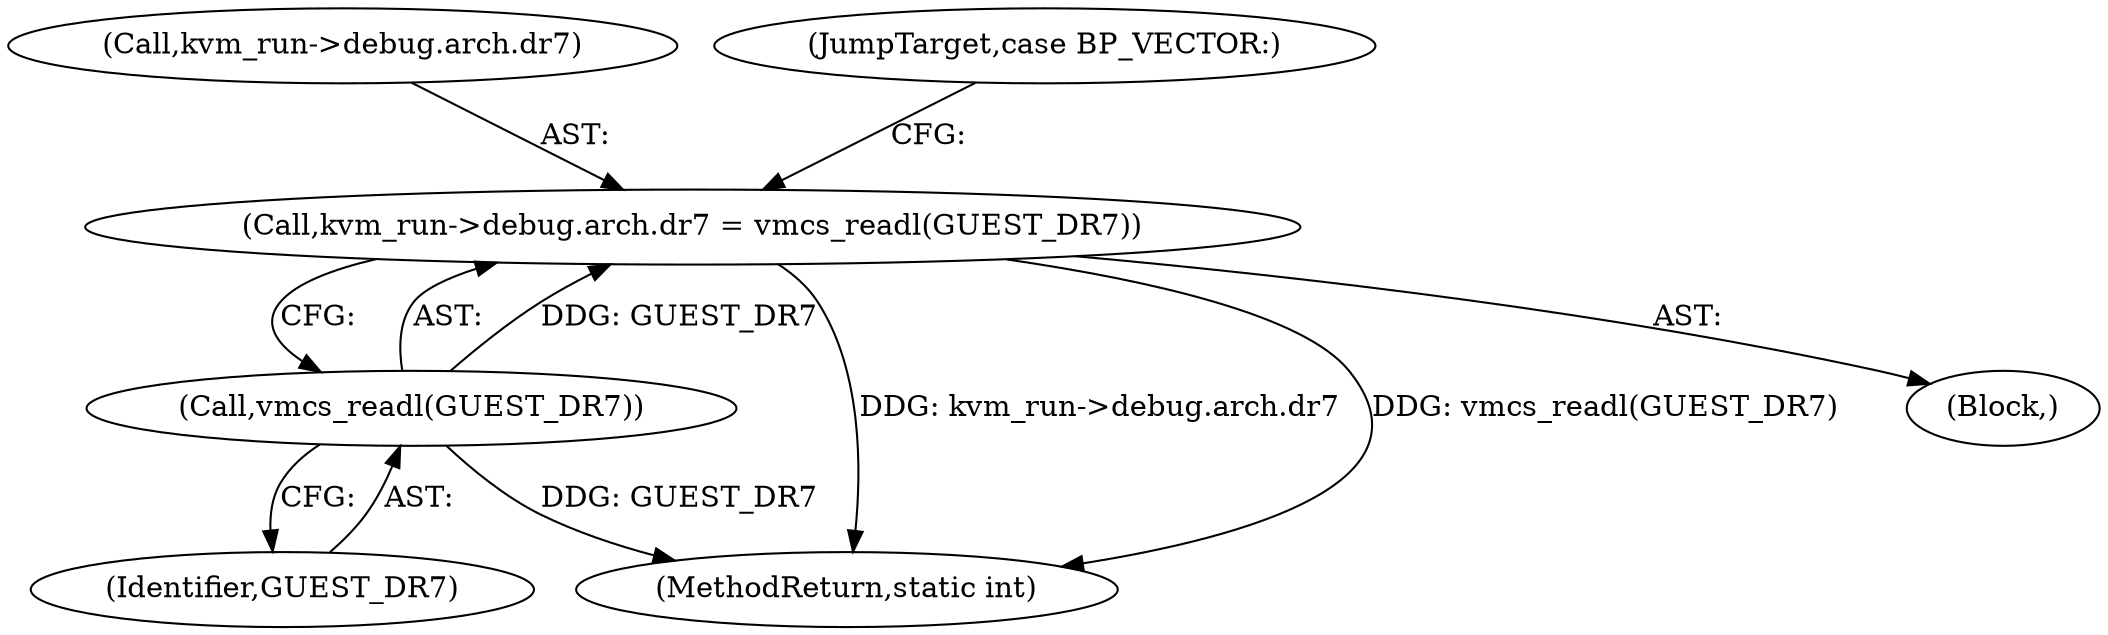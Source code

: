 digraph "0_linux_ef85b67385436ddc1998f45f1d6a210f935b3388@API" {
"1000382" [label="(Call,kvm_run->debug.arch.dr7 = vmcs_readl(GUEST_DR7))"];
"1000390" [label="(Call,vmcs_readl(GUEST_DR7))"];
"1000457" [label="(MethodReturn,static int)"];
"1000320" [label="(Block,)"];
"1000383" [label="(Call,kvm_run->debug.arch.dr7)"];
"1000391" [label="(Identifier,GUEST_DR7)"];
"1000382" [label="(Call,kvm_run->debug.arch.dr7 = vmcs_readl(GUEST_DR7))"];
"1000392" [label="(JumpTarget,case BP_VECTOR:)"];
"1000390" [label="(Call,vmcs_readl(GUEST_DR7))"];
"1000382" -> "1000320"  [label="AST: "];
"1000382" -> "1000390"  [label="CFG: "];
"1000383" -> "1000382"  [label="AST: "];
"1000390" -> "1000382"  [label="AST: "];
"1000392" -> "1000382"  [label="CFG: "];
"1000382" -> "1000457"  [label="DDG: kvm_run->debug.arch.dr7"];
"1000382" -> "1000457"  [label="DDG: vmcs_readl(GUEST_DR7)"];
"1000390" -> "1000382"  [label="DDG: GUEST_DR7"];
"1000390" -> "1000391"  [label="CFG: "];
"1000391" -> "1000390"  [label="AST: "];
"1000390" -> "1000457"  [label="DDG: GUEST_DR7"];
}
